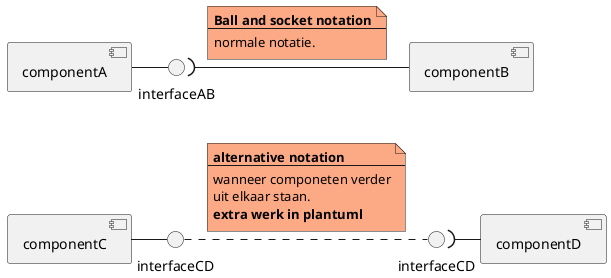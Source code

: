 @startuml
'https://plantuml.com/component-diagram

[componentA] -right- interfaceAB
interfaceAB )-right- [componentB]
note on link #FCA985
    **Ball and socket notation**
    --
    normale notatie.
end note

interface cd_1 as "interfaceCD"
interface cd_2 as "interfaceCD"

[componentC] -right- cd_1
cd_1 .right. cd_2
note on link #FCA985
    **alternative notation**
    --
    wanneer componeten verder
    uit elkaar staan.
    **extra werk in plantuml**
end note
cd_2 )-right- [componentD]

[componentA] --[hidden]down- [componentC]

@enduml